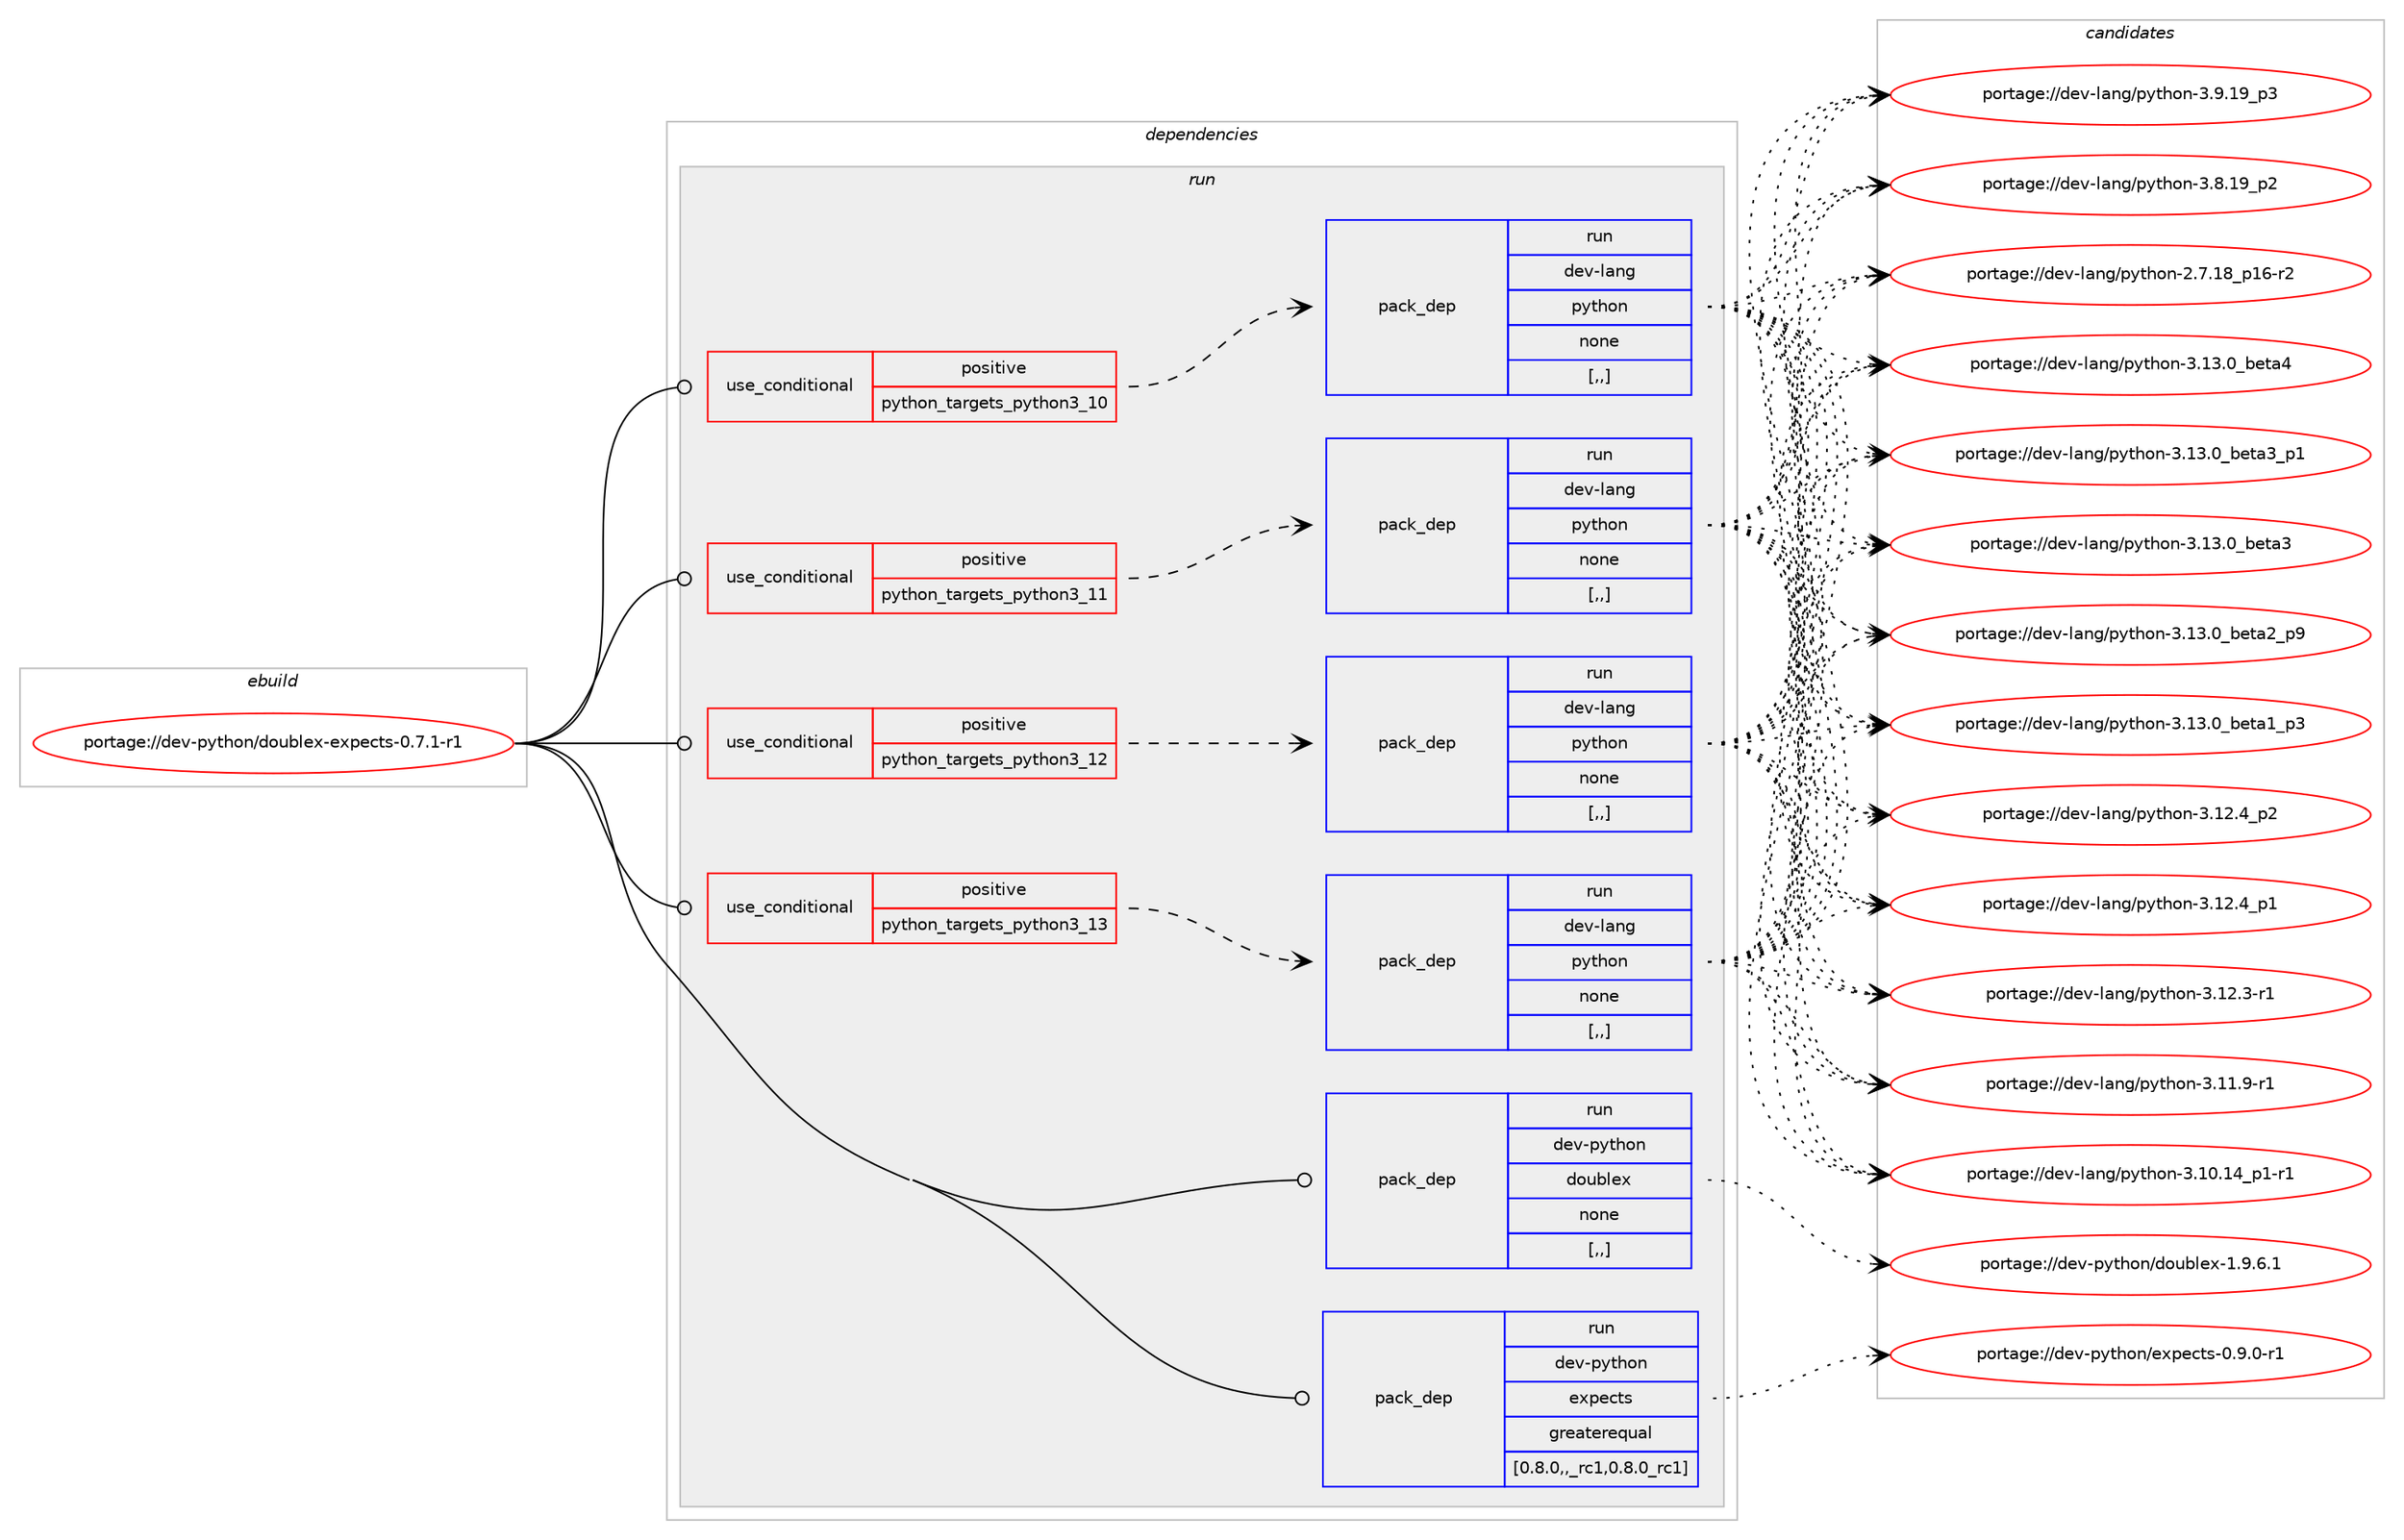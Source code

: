 digraph prolog {

# *************
# Graph options
# *************

newrank=true;
concentrate=true;
compound=true;
graph [rankdir=LR,fontname=Helvetica,fontsize=10,ranksep=1.5];#, ranksep=2.5, nodesep=0.2];
edge  [arrowhead=vee];
node  [fontname=Helvetica,fontsize=10];

# **********
# The ebuild
# **********

subgraph cluster_leftcol {
color=gray;
label=<<i>ebuild</i>>;
id [label="portage://dev-python/doublex-expects-0.7.1-r1", color=red, width=4, href="../dev-python/doublex-expects-0.7.1-r1.svg"];
}

# ****************
# The dependencies
# ****************

subgraph cluster_midcol {
color=gray;
label=<<i>dependencies</i>>;
subgraph cluster_compile {
fillcolor="#eeeeee";
style=filled;
label=<<i>compile</i>>;
}
subgraph cluster_compileandrun {
fillcolor="#eeeeee";
style=filled;
label=<<i>compile and run</i>>;
}
subgraph cluster_run {
fillcolor="#eeeeee";
style=filled;
label=<<i>run</i>>;
subgraph cond32580 {
dependency145931 [label=<<TABLE BORDER="0" CELLBORDER="1" CELLSPACING="0" CELLPADDING="4"><TR><TD ROWSPAN="3" CELLPADDING="10">use_conditional</TD></TR><TR><TD>positive</TD></TR><TR><TD>python_targets_python3_10</TD></TR></TABLE>>, shape=none, color=red];
subgraph pack112103 {
dependency145932 [label=<<TABLE BORDER="0" CELLBORDER="1" CELLSPACING="0" CELLPADDING="4" WIDTH="220"><TR><TD ROWSPAN="6" CELLPADDING="30">pack_dep</TD></TR><TR><TD WIDTH="110">run</TD></TR><TR><TD>dev-lang</TD></TR><TR><TD>python</TD></TR><TR><TD>none</TD></TR><TR><TD>[,,]</TD></TR></TABLE>>, shape=none, color=blue];
}
dependency145931:e -> dependency145932:w [weight=20,style="dashed",arrowhead="vee"];
}
id:e -> dependency145931:w [weight=20,style="solid",arrowhead="odot"];
subgraph cond32581 {
dependency145933 [label=<<TABLE BORDER="0" CELLBORDER="1" CELLSPACING="0" CELLPADDING="4"><TR><TD ROWSPAN="3" CELLPADDING="10">use_conditional</TD></TR><TR><TD>positive</TD></TR><TR><TD>python_targets_python3_11</TD></TR></TABLE>>, shape=none, color=red];
subgraph pack112104 {
dependency145934 [label=<<TABLE BORDER="0" CELLBORDER="1" CELLSPACING="0" CELLPADDING="4" WIDTH="220"><TR><TD ROWSPAN="6" CELLPADDING="30">pack_dep</TD></TR><TR><TD WIDTH="110">run</TD></TR><TR><TD>dev-lang</TD></TR><TR><TD>python</TD></TR><TR><TD>none</TD></TR><TR><TD>[,,]</TD></TR></TABLE>>, shape=none, color=blue];
}
dependency145933:e -> dependency145934:w [weight=20,style="dashed",arrowhead="vee"];
}
id:e -> dependency145933:w [weight=20,style="solid",arrowhead="odot"];
subgraph cond32582 {
dependency145935 [label=<<TABLE BORDER="0" CELLBORDER="1" CELLSPACING="0" CELLPADDING="4"><TR><TD ROWSPAN="3" CELLPADDING="10">use_conditional</TD></TR><TR><TD>positive</TD></TR><TR><TD>python_targets_python3_12</TD></TR></TABLE>>, shape=none, color=red];
subgraph pack112105 {
dependency145936 [label=<<TABLE BORDER="0" CELLBORDER="1" CELLSPACING="0" CELLPADDING="4" WIDTH="220"><TR><TD ROWSPAN="6" CELLPADDING="30">pack_dep</TD></TR><TR><TD WIDTH="110">run</TD></TR><TR><TD>dev-lang</TD></TR><TR><TD>python</TD></TR><TR><TD>none</TD></TR><TR><TD>[,,]</TD></TR></TABLE>>, shape=none, color=blue];
}
dependency145935:e -> dependency145936:w [weight=20,style="dashed",arrowhead="vee"];
}
id:e -> dependency145935:w [weight=20,style="solid",arrowhead="odot"];
subgraph cond32583 {
dependency145937 [label=<<TABLE BORDER="0" CELLBORDER="1" CELLSPACING="0" CELLPADDING="4"><TR><TD ROWSPAN="3" CELLPADDING="10">use_conditional</TD></TR><TR><TD>positive</TD></TR><TR><TD>python_targets_python3_13</TD></TR></TABLE>>, shape=none, color=red];
subgraph pack112106 {
dependency145938 [label=<<TABLE BORDER="0" CELLBORDER="1" CELLSPACING="0" CELLPADDING="4" WIDTH="220"><TR><TD ROWSPAN="6" CELLPADDING="30">pack_dep</TD></TR><TR><TD WIDTH="110">run</TD></TR><TR><TD>dev-lang</TD></TR><TR><TD>python</TD></TR><TR><TD>none</TD></TR><TR><TD>[,,]</TD></TR></TABLE>>, shape=none, color=blue];
}
dependency145937:e -> dependency145938:w [weight=20,style="dashed",arrowhead="vee"];
}
id:e -> dependency145937:w [weight=20,style="solid",arrowhead="odot"];
subgraph pack112107 {
dependency145939 [label=<<TABLE BORDER="0" CELLBORDER="1" CELLSPACING="0" CELLPADDING="4" WIDTH="220"><TR><TD ROWSPAN="6" CELLPADDING="30">pack_dep</TD></TR><TR><TD WIDTH="110">run</TD></TR><TR><TD>dev-python</TD></TR><TR><TD>doublex</TD></TR><TR><TD>none</TD></TR><TR><TD>[,,]</TD></TR></TABLE>>, shape=none, color=blue];
}
id:e -> dependency145939:w [weight=20,style="solid",arrowhead="odot"];
subgraph pack112108 {
dependency145940 [label=<<TABLE BORDER="0" CELLBORDER="1" CELLSPACING="0" CELLPADDING="4" WIDTH="220"><TR><TD ROWSPAN="6" CELLPADDING="30">pack_dep</TD></TR><TR><TD WIDTH="110">run</TD></TR><TR><TD>dev-python</TD></TR><TR><TD>expects</TD></TR><TR><TD>greaterequal</TD></TR><TR><TD>[0.8.0,,_rc1,0.8.0_rc1]</TD></TR></TABLE>>, shape=none, color=blue];
}
id:e -> dependency145940:w [weight=20,style="solid",arrowhead="odot"];
}
}

# **************
# The candidates
# **************

subgraph cluster_choices {
rank=same;
color=gray;
label=<<i>candidates</i>>;

subgraph choice112103 {
color=black;
nodesep=1;
choice1001011184510897110103471121211161041111104551464951464895981011169752 [label="portage://dev-lang/python-3.13.0_beta4", color=red, width=4,href="../dev-lang/python-3.13.0_beta4.svg"];
choice10010111845108971101034711212111610411111045514649514648959810111697519511249 [label="portage://dev-lang/python-3.13.0_beta3_p1", color=red, width=4,href="../dev-lang/python-3.13.0_beta3_p1.svg"];
choice1001011184510897110103471121211161041111104551464951464895981011169751 [label="portage://dev-lang/python-3.13.0_beta3", color=red, width=4,href="../dev-lang/python-3.13.0_beta3.svg"];
choice10010111845108971101034711212111610411111045514649514648959810111697509511257 [label="portage://dev-lang/python-3.13.0_beta2_p9", color=red, width=4,href="../dev-lang/python-3.13.0_beta2_p9.svg"];
choice10010111845108971101034711212111610411111045514649514648959810111697499511251 [label="portage://dev-lang/python-3.13.0_beta1_p3", color=red, width=4,href="../dev-lang/python-3.13.0_beta1_p3.svg"];
choice100101118451089711010347112121116104111110455146495046529511250 [label="portage://dev-lang/python-3.12.4_p2", color=red, width=4,href="../dev-lang/python-3.12.4_p2.svg"];
choice100101118451089711010347112121116104111110455146495046529511249 [label="portage://dev-lang/python-3.12.4_p1", color=red, width=4,href="../dev-lang/python-3.12.4_p1.svg"];
choice100101118451089711010347112121116104111110455146495046514511449 [label="portage://dev-lang/python-3.12.3-r1", color=red, width=4,href="../dev-lang/python-3.12.3-r1.svg"];
choice100101118451089711010347112121116104111110455146494946574511449 [label="portage://dev-lang/python-3.11.9-r1", color=red, width=4,href="../dev-lang/python-3.11.9-r1.svg"];
choice100101118451089711010347112121116104111110455146494846495295112494511449 [label="portage://dev-lang/python-3.10.14_p1-r1", color=red, width=4,href="../dev-lang/python-3.10.14_p1-r1.svg"];
choice100101118451089711010347112121116104111110455146574649579511251 [label="portage://dev-lang/python-3.9.19_p3", color=red, width=4,href="../dev-lang/python-3.9.19_p3.svg"];
choice100101118451089711010347112121116104111110455146564649579511250 [label="portage://dev-lang/python-3.8.19_p2", color=red, width=4,href="../dev-lang/python-3.8.19_p2.svg"];
choice100101118451089711010347112121116104111110455046554649569511249544511450 [label="portage://dev-lang/python-2.7.18_p16-r2", color=red, width=4,href="../dev-lang/python-2.7.18_p16-r2.svg"];
dependency145932:e -> choice1001011184510897110103471121211161041111104551464951464895981011169752:w [style=dotted,weight="100"];
dependency145932:e -> choice10010111845108971101034711212111610411111045514649514648959810111697519511249:w [style=dotted,weight="100"];
dependency145932:e -> choice1001011184510897110103471121211161041111104551464951464895981011169751:w [style=dotted,weight="100"];
dependency145932:e -> choice10010111845108971101034711212111610411111045514649514648959810111697509511257:w [style=dotted,weight="100"];
dependency145932:e -> choice10010111845108971101034711212111610411111045514649514648959810111697499511251:w [style=dotted,weight="100"];
dependency145932:e -> choice100101118451089711010347112121116104111110455146495046529511250:w [style=dotted,weight="100"];
dependency145932:e -> choice100101118451089711010347112121116104111110455146495046529511249:w [style=dotted,weight="100"];
dependency145932:e -> choice100101118451089711010347112121116104111110455146495046514511449:w [style=dotted,weight="100"];
dependency145932:e -> choice100101118451089711010347112121116104111110455146494946574511449:w [style=dotted,weight="100"];
dependency145932:e -> choice100101118451089711010347112121116104111110455146494846495295112494511449:w [style=dotted,weight="100"];
dependency145932:e -> choice100101118451089711010347112121116104111110455146574649579511251:w [style=dotted,weight="100"];
dependency145932:e -> choice100101118451089711010347112121116104111110455146564649579511250:w [style=dotted,weight="100"];
dependency145932:e -> choice100101118451089711010347112121116104111110455046554649569511249544511450:w [style=dotted,weight="100"];
}
subgraph choice112104 {
color=black;
nodesep=1;
choice1001011184510897110103471121211161041111104551464951464895981011169752 [label="portage://dev-lang/python-3.13.0_beta4", color=red, width=4,href="../dev-lang/python-3.13.0_beta4.svg"];
choice10010111845108971101034711212111610411111045514649514648959810111697519511249 [label="portage://dev-lang/python-3.13.0_beta3_p1", color=red, width=4,href="../dev-lang/python-3.13.0_beta3_p1.svg"];
choice1001011184510897110103471121211161041111104551464951464895981011169751 [label="portage://dev-lang/python-3.13.0_beta3", color=red, width=4,href="../dev-lang/python-3.13.0_beta3.svg"];
choice10010111845108971101034711212111610411111045514649514648959810111697509511257 [label="portage://dev-lang/python-3.13.0_beta2_p9", color=red, width=4,href="../dev-lang/python-3.13.0_beta2_p9.svg"];
choice10010111845108971101034711212111610411111045514649514648959810111697499511251 [label="portage://dev-lang/python-3.13.0_beta1_p3", color=red, width=4,href="../dev-lang/python-3.13.0_beta1_p3.svg"];
choice100101118451089711010347112121116104111110455146495046529511250 [label="portage://dev-lang/python-3.12.4_p2", color=red, width=4,href="../dev-lang/python-3.12.4_p2.svg"];
choice100101118451089711010347112121116104111110455146495046529511249 [label="portage://dev-lang/python-3.12.4_p1", color=red, width=4,href="../dev-lang/python-3.12.4_p1.svg"];
choice100101118451089711010347112121116104111110455146495046514511449 [label="portage://dev-lang/python-3.12.3-r1", color=red, width=4,href="../dev-lang/python-3.12.3-r1.svg"];
choice100101118451089711010347112121116104111110455146494946574511449 [label="portage://dev-lang/python-3.11.9-r1", color=red, width=4,href="../dev-lang/python-3.11.9-r1.svg"];
choice100101118451089711010347112121116104111110455146494846495295112494511449 [label="portage://dev-lang/python-3.10.14_p1-r1", color=red, width=4,href="../dev-lang/python-3.10.14_p1-r1.svg"];
choice100101118451089711010347112121116104111110455146574649579511251 [label="portage://dev-lang/python-3.9.19_p3", color=red, width=4,href="../dev-lang/python-3.9.19_p3.svg"];
choice100101118451089711010347112121116104111110455146564649579511250 [label="portage://dev-lang/python-3.8.19_p2", color=red, width=4,href="../dev-lang/python-3.8.19_p2.svg"];
choice100101118451089711010347112121116104111110455046554649569511249544511450 [label="portage://dev-lang/python-2.7.18_p16-r2", color=red, width=4,href="../dev-lang/python-2.7.18_p16-r2.svg"];
dependency145934:e -> choice1001011184510897110103471121211161041111104551464951464895981011169752:w [style=dotted,weight="100"];
dependency145934:e -> choice10010111845108971101034711212111610411111045514649514648959810111697519511249:w [style=dotted,weight="100"];
dependency145934:e -> choice1001011184510897110103471121211161041111104551464951464895981011169751:w [style=dotted,weight="100"];
dependency145934:e -> choice10010111845108971101034711212111610411111045514649514648959810111697509511257:w [style=dotted,weight="100"];
dependency145934:e -> choice10010111845108971101034711212111610411111045514649514648959810111697499511251:w [style=dotted,weight="100"];
dependency145934:e -> choice100101118451089711010347112121116104111110455146495046529511250:w [style=dotted,weight="100"];
dependency145934:e -> choice100101118451089711010347112121116104111110455146495046529511249:w [style=dotted,weight="100"];
dependency145934:e -> choice100101118451089711010347112121116104111110455146495046514511449:w [style=dotted,weight="100"];
dependency145934:e -> choice100101118451089711010347112121116104111110455146494946574511449:w [style=dotted,weight="100"];
dependency145934:e -> choice100101118451089711010347112121116104111110455146494846495295112494511449:w [style=dotted,weight="100"];
dependency145934:e -> choice100101118451089711010347112121116104111110455146574649579511251:w [style=dotted,weight="100"];
dependency145934:e -> choice100101118451089711010347112121116104111110455146564649579511250:w [style=dotted,weight="100"];
dependency145934:e -> choice100101118451089711010347112121116104111110455046554649569511249544511450:w [style=dotted,weight="100"];
}
subgraph choice112105 {
color=black;
nodesep=1;
choice1001011184510897110103471121211161041111104551464951464895981011169752 [label="portage://dev-lang/python-3.13.0_beta4", color=red, width=4,href="../dev-lang/python-3.13.0_beta4.svg"];
choice10010111845108971101034711212111610411111045514649514648959810111697519511249 [label="portage://dev-lang/python-3.13.0_beta3_p1", color=red, width=4,href="../dev-lang/python-3.13.0_beta3_p1.svg"];
choice1001011184510897110103471121211161041111104551464951464895981011169751 [label="portage://dev-lang/python-3.13.0_beta3", color=red, width=4,href="../dev-lang/python-3.13.0_beta3.svg"];
choice10010111845108971101034711212111610411111045514649514648959810111697509511257 [label="portage://dev-lang/python-3.13.0_beta2_p9", color=red, width=4,href="../dev-lang/python-3.13.0_beta2_p9.svg"];
choice10010111845108971101034711212111610411111045514649514648959810111697499511251 [label="portage://dev-lang/python-3.13.0_beta1_p3", color=red, width=4,href="../dev-lang/python-3.13.0_beta1_p3.svg"];
choice100101118451089711010347112121116104111110455146495046529511250 [label="portage://dev-lang/python-3.12.4_p2", color=red, width=4,href="../dev-lang/python-3.12.4_p2.svg"];
choice100101118451089711010347112121116104111110455146495046529511249 [label="portage://dev-lang/python-3.12.4_p1", color=red, width=4,href="../dev-lang/python-3.12.4_p1.svg"];
choice100101118451089711010347112121116104111110455146495046514511449 [label="portage://dev-lang/python-3.12.3-r1", color=red, width=4,href="../dev-lang/python-3.12.3-r1.svg"];
choice100101118451089711010347112121116104111110455146494946574511449 [label="portage://dev-lang/python-3.11.9-r1", color=red, width=4,href="../dev-lang/python-3.11.9-r1.svg"];
choice100101118451089711010347112121116104111110455146494846495295112494511449 [label="portage://dev-lang/python-3.10.14_p1-r1", color=red, width=4,href="../dev-lang/python-3.10.14_p1-r1.svg"];
choice100101118451089711010347112121116104111110455146574649579511251 [label="portage://dev-lang/python-3.9.19_p3", color=red, width=4,href="../dev-lang/python-3.9.19_p3.svg"];
choice100101118451089711010347112121116104111110455146564649579511250 [label="portage://dev-lang/python-3.8.19_p2", color=red, width=4,href="../dev-lang/python-3.8.19_p2.svg"];
choice100101118451089711010347112121116104111110455046554649569511249544511450 [label="portage://dev-lang/python-2.7.18_p16-r2", color=red, width=4,href="../dev-lang/python-2.7.18_p16-r2.svg"];
dependency145936:e -> choice1001011184510897110103471121211161041111104551464951464895981011169752:w [style=dotted,weight="100"];
dependency145936:e -> choice10010111845108971101034711212111610411111045514649514648959810111697519511249:w [style=dotted,weight="100"];
dependency145936:e -> choice1001011184510897110103471121211161041111104551464951464895981011169751:w [style=dotted,weight="100"];
dependency145936:e -> choice10010111845108971101034711212111610411111045514649514648959810111697509511257:w [style=dotted,weight="100"];
dependency145936:e -> choice10010111845108971101034711212111610411111045514649514648959810111697499511251:w [style=dotted,weight="100"];
dependency145936:e -> choice100101118451089711010347112121116104111110455146495046529511250:w [style=dotted,weight="100"];
dependency145936:e -> choice100101118451089711010347112121116104111110455146495046529511249:w [style=dotted,weight="100"];
dependency145936:e -> choice100101118451089711010347112121116104111110455146495046514511449:w [style=dotted,weight="100"];
dependency145936:e -> choice100101118451089711010347112121116104111110455146494946574511449:w [style=dotted,weight="100"];
dependency145936:e -> choice100101118451089711010347112121116104111110455146494846495295112494511449:w [style=dotted,weight="100"];
dependency145936:e -> choice100101118451089711010347112121116104111110455146574649579511251:w [style=dotted,weight="100"];
dependency145936:e -> choice100101118451089711010347112121116104111110455146564649579511250:w [style=dotted,weight="100"];
dependency145936:e -> choice100101118451089711010347112121116104111110455046554649569511249544511450:w [style=dotted,weight="100"];
}
subgraph choice112106 {
color=black;
nodesep=1;
choice1001011184510897110103471121211161041111104551464951464895981011169752 [label="portage://dev-lang/python-3.13.0_beta4", color=red, width=4,href="../dev-lang/python-3.13.0_beta4.svg"];
choice10010111845108971101034711212111610411111045514649514648959810111697519511249 [label="portage://dev-lang/python-3.13.0_beta3_p1", color=red, width=4,href="../dev-lang/python-3.13.0_beta3_p1.svg"];
choice1001011184510897110103471121211161041111104551464951464895981011169751 [label="portage://dev-lang/python-3.13.0_beta3", color=red, width=4,href="../dev-lang/python-3.13.0_beta3.svg"];
choice10010111845108971101034711212111610411111045514649514648959810111697509511257 [label="portage://dev-lang/python-3.13.0_beta2_p9", color=red, width=4,href="../dev-lang/python-3.13.0_beta2_p9.svg"];
choice10010111845108971101034711212111610411111045514649514648959810111697499511251 [label="portage://dev-lang/python-3.13.0_beta1_p3", color=red, width=4,href="../dev-lang/python-3.13.0_beta1_p3.svg"];
choice100101118451089711010347112121116104111110455146495046529511250 [label="portage://dev-lang/python-3.12.4_p2", color=red, width=4,href="../dev-lang/python-3.12.4_p2.svg"];
choice100101118451089711010347112121116104111110455146495046529511249 [label="portage://dev-lang/python-3.12.4_p1", color=red, width=4,href="../dev-lang/python-3.12.4_p1.svg"];
choice100101118451089711010347112121116104111110455146495046514511449 [label="portage://dev-lang/python-3.12.3-r1", color=red, width=4,href="../dev-lang/python-3.12.3-r1.svg"];
choice100101118451089711010347112121116104111110455146494946574511449 [label="portage://dev-lang/python-3.11.9-r1", color=red, width=4,href="../dev-lang/python-3.11.9-r1.svg"];
choice100101118451089711010347112121116104111110455146494846495295112494511449 [label="portage://dev-lang/python-3.10.14_p1-r1", color=red, width=4,href="../dev-lang/python-3.10.14_p1-r1.svg"];
choice100101118451089711010347112121116104111110455146574649579511251 [label="portage://dev-lang/python-3.9.19_p3", color=red, width=4,href="../dev-lang/python-3.9.19_p3.svg"];
choice100101118451089711010347112121116104111110455146564649579511250 [label="portage://dev-lang/python-3.8.19_p2", color=red, width=4,href="../dev-lang/python-3.8.19_p2.svg"];
choice100101118451089711010347112121116104111110455046554649569511249544511450 [label="portage://dev-lang/python-2.7.18_p16-r2", color=red, width=4,href="../dev-lang/python-2.7.18_p16-r2.svg"];
dependency145938:e -> choice1001011184510897110103471121211161041111104551464951464895981011169752:w [style=dotted,weight="100"];
dependency145938:e -> choice10010111845108971101034711212111610411111045514649514648959810111697519511249:w [style=dotted,weight="100"];
dependency145938:e -> choice1001011184510897110103471121211161041111104551464951464895981011169751:w [style=dotted,weight="100"];
dependency145938:e -> choice10010111845108971101034711212111610411111045514649514648959810111697509511257:w [style=dotted,weight="100"];
dependency145938:e -> choice10010111845108971101034711212111610411111045514649514648959810111697499511251:w [style=dotted,weight="100"];
dependency145938:e -> choice100101118451089711010347112121116104111110455146495046529511250:w [style=dotted,weight="100"];
dependency145938:e -> choice100101118451089711010347112121116104111110455146495046529511249:w [style=dotted,weight="100"];
dependency145938:e -> choice100101118451089711010347112121116104111110455146495046514511449:w [style=dotted,weight="100"];
dependency145938:e -> choice100101118451089711010347112121116104111110455146494946574511449:w [style=dotted,weight="100"];
dependency145938:e -> choice100101118451089711010347112121116104111110455146494846495295112494511449:w [style=dotted,weight="100"];
dependency145938:e -> choice100101118451089711010347112121116104111110455146574649579511251:w [style=dotted,weight="100"];
dependency145938:e -> choice100101118451089711010347112121116104111110455146564649579511250:w [style=dotted,weight="100"];
dependency145938:e -> choice100101118451089711010347112121116104111110455046554649569511249544511450:w [style=dotted,weight="100"];
}
subgraph choice112107 {
color=black;
nodesep=1;
choice1001011184511212111610411111047100111117981081011204549465746544649 [label="portage://dev-python/doublex-1.9.6.1", color=red, width=4,href="../dev-python/doublex-1.9.6.1.svg"];
dependency145939:e -> choice1001011184511212111610411111047100111117981081011204549465746544649:w [style=dotted,weight="100"];
}
subgraph choice112108 {
color=black;
nodesep=1;
choice1001011184511212111610411111047101120112101991161154548465746484511449 [label="portage://dev-python/expects-0.9.0-r1", color=red, width=4,href="../dev-python/expects-0.9.0-r1.svg"];
dependency145940:e -> choice1001011184511212111610411111047101120112101991161154548465746484511449:w [style=dotted,weight="100"];
}
}

}
